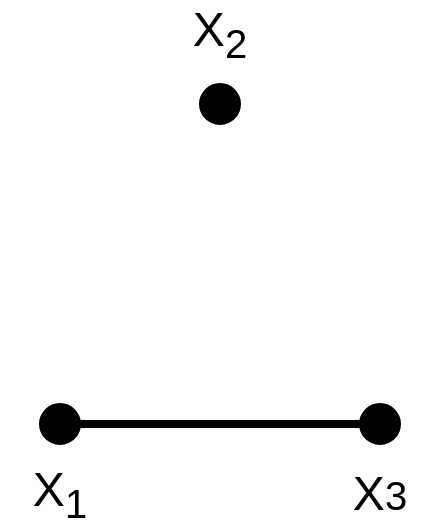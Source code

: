 <mxfile version="24.7.17">
  <diagram name="Page-1" id="9ws3OG60d8IcmYPNSyHx">
    <mxGraphModel dx="1434" dy="870" grid="1" gridSize="10" guides="1" tooltips="1" connect="1" arrows="1" fold="1" page="1" pageScale="1" pageWidth="827" pageHeight="1169" math="0" shadow="0">
      <root>
        <mxCell id="0" />
        <mxCell id="1" parent="0" />
        <mxCell id="9E_pVvgxMgqQgSAn5JMx-1" value="" style="ellipse;whiteSpace=wrap;html=1;fillColor=#000000;" parent="1" vertex="1">
          <mxGeometry x="150" y="310" width="20" height="20" as="geometry" />
        </mxCell>
        <mxCell id="9E_pVvgxMgqQgSAn5JMx-3" value="" style="ellipse;whiteSpace=wrap;html=1;fillColor=#000000;" parent="1" vertex="1">
          <mxGeometry x="230" y="150" width="20" height="20" as="geometry" />
        </mxCell>
        <mxCell id="9E_pVvgxMgqQgSAn5JMx-4" value="" style="endArrow=none;html=1;rounded=0;exitX=1;exitY=0.5;exitDx=0;exitDy=0;strokeWidth=4;entryX=0;entryY=0.5;entryDx=0;entryDy=0;" parent="1" source="9E_pVvgxMgqQgSAn5JMx-1" target="9E_pVvgxMgqQgSAn5JMx-14" edge="1">
          <mxGeometry width="50" height="50" relative="1" as="geometry">
            <mxPoint x="390" y="470" as="sourcePoint" />
            <mxPoint x="440" y="420" as="targetPoint" />
          </mxGeometry>
        </mxCell>
        <mxCell id="9E_pVvgxMgqQgSAn5JMx-6" value="&lt;font style=&quot;font-size: 24px;&quot;&gt;X&lt;sub&gt;1&lt;/sub&gt;&lt;/font&gt;" style="text;html=1;align=center;verticalAlign=middle;whiteSpace=wrap;rounded=0;" parent="1" vertex="1">
          <mxGeometry x="130" y="340" width="60" height="30" as="geometry" />
        </mxCell>
        <mxCell id="9E_pVvgxMgqQgSAn5JMx-7" value="&lt;font style=&quot;font-size: 24px;&quot;&gt;X&lt;sub&gt;2&lt;/sub&gt;&lt;/font&gt;" style="text;html=1;align=center;verticalAlign=middle;whiteSpace=wrap;rounded=0;" parent="1" vertex="1">
          <mxGeometry x="210" y="110" width="60" height="30" as="geometry" />
        </mxCell>
        <mxCell id="9E_pVvgxMgqQgSAn5JMx-14" value="" style="ellipse;whiteSpace=wrap;html=1;fillColor=#000000;" parent="1" vertex="1">
          <mxGeometry x="310" y="310" width="20" height="20" as="geometry" />
        </mxCell>
        <mxCell id="9E_pVvgxMgqQgSAn5JMx-15" value="&lt;font style=&quot;font-size: 24px;&quot;&gt;X&lt;/font&gt;&lt;font style=&quot;font-size: 20px;&quot;&gt;3&lt;/font&gt;" style="text;html=1;align=center;verticalAlign=middle;whiteSpace=wrap;rounded=0;" parent="1" vertex="1">
          <mxGeometry x="290" y="340" width="60" height="30" as="geometry" />
        </mxCell>
      </root>
    </mxGraphModel>
  </diagram>
</mxfile>
